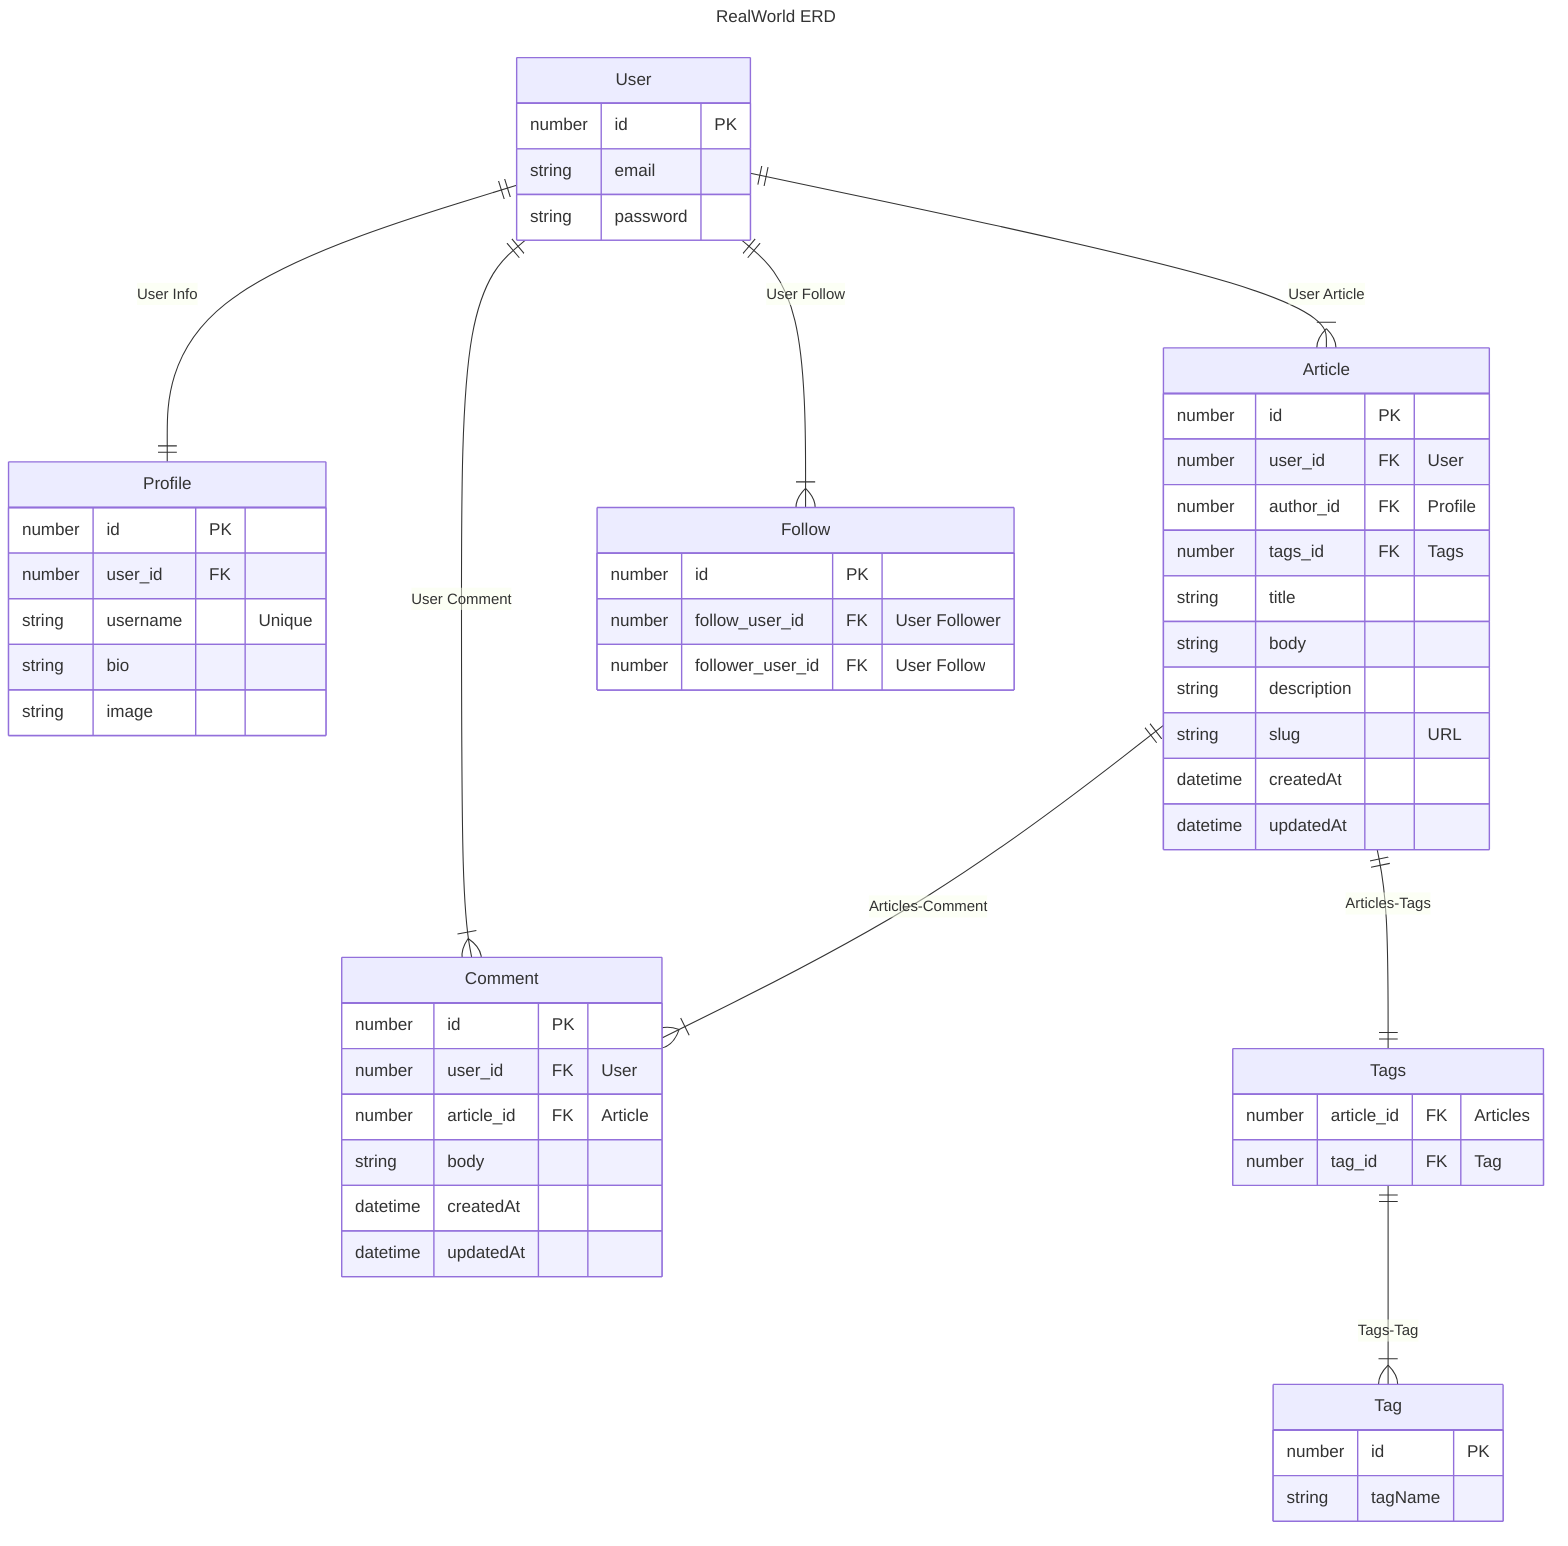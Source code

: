 ---
title: RealWorld ERD
---
erDiagram
    User ||--|| Profile : "User Info"
    User ||--|{ Article : "User Article"
    User ||--|{ Comment : "User Comment"
    User ||--|{ Follow : "User Follow"
    Article ||--|{ Comment : "Articles-Comment"
    Article ||--|| Tags : "Articles-Tags"
    Tags ||--|{ Tag : "Tags-Tag"
    User {
        number id PK
        string email
        string password
    }
    Profile {
        number id PK
        number user_id FK
        string username "Unique"
        string bio
        string image
    }
    Article {
        number id PK
        number user_id FK "User"
        number author_id FK "Profile"
        number tags_id FK "Tags"
        string title
        string body
        string description
        string slug "URL"
        datetime createdAt
        datetime updatedAt
    }
    Follow {
        number id PK
        number follow_user_id FK "User Follower"
        number follower_user_id FK "User Follow"
    }
    Comment {
        number id PK
        number user_id FK "User"
        number article_id FK "Article"
        string body
        datetime createdAt
        datetime updatedAt
    }
    Tags {
        number article_id FK "Articles"
        number tag_id FK "Tag"
    }
    Tag {
        number id PK
        string tagName
    }